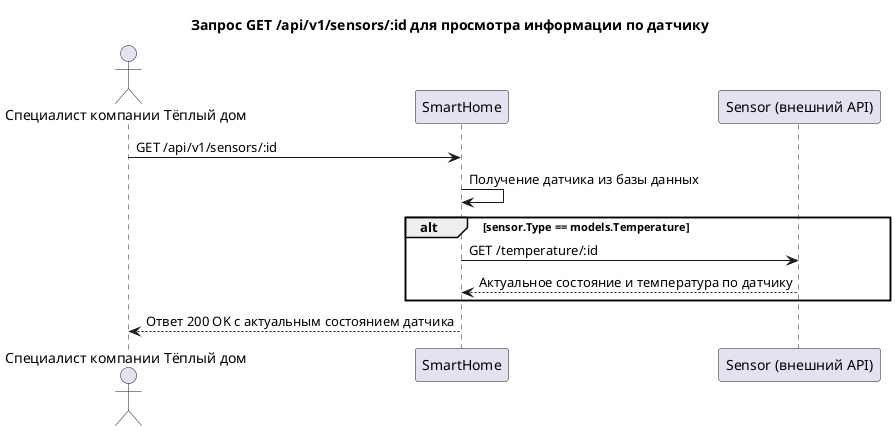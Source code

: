 @startuml
title Запрос GET /api/v1/sensors/:id для просмотра информации по датчику

actor "Специалист компании Тёплый дом" as User
participant "SmartHome" as App
participant "Sensor (внешний API)" as ExternalSensor

User -> App : GET /api/v1/sensors/:id
App -> App : Получение датчика из базы данных
alt sensor.Type == models.Temperature
  App -> ExternalSensor : GET /temperature/:id
  ExternalSensor --> App : Актуальное состояние и температура по датчику
end
App --> User : Ответ 200 OK с актуальным состоянием датчика

@enduml